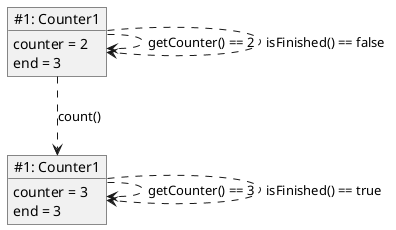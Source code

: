 @startuml
object "~#1: Counter1" as counter1 {
	counter = 2
	end = 3
}
counter1 ..> counter1: getCounter() == 2
counter1 ..> counter1: isFinished() == false

object "~#1: Counter1" as counter2 {
	counter = 3
	end = 3
}
counter1 ..d> counter2: count()

counter2 ..> counter2: getCounter() == 3
counter2 ..> counter2: isFinished() == true
@enduml
